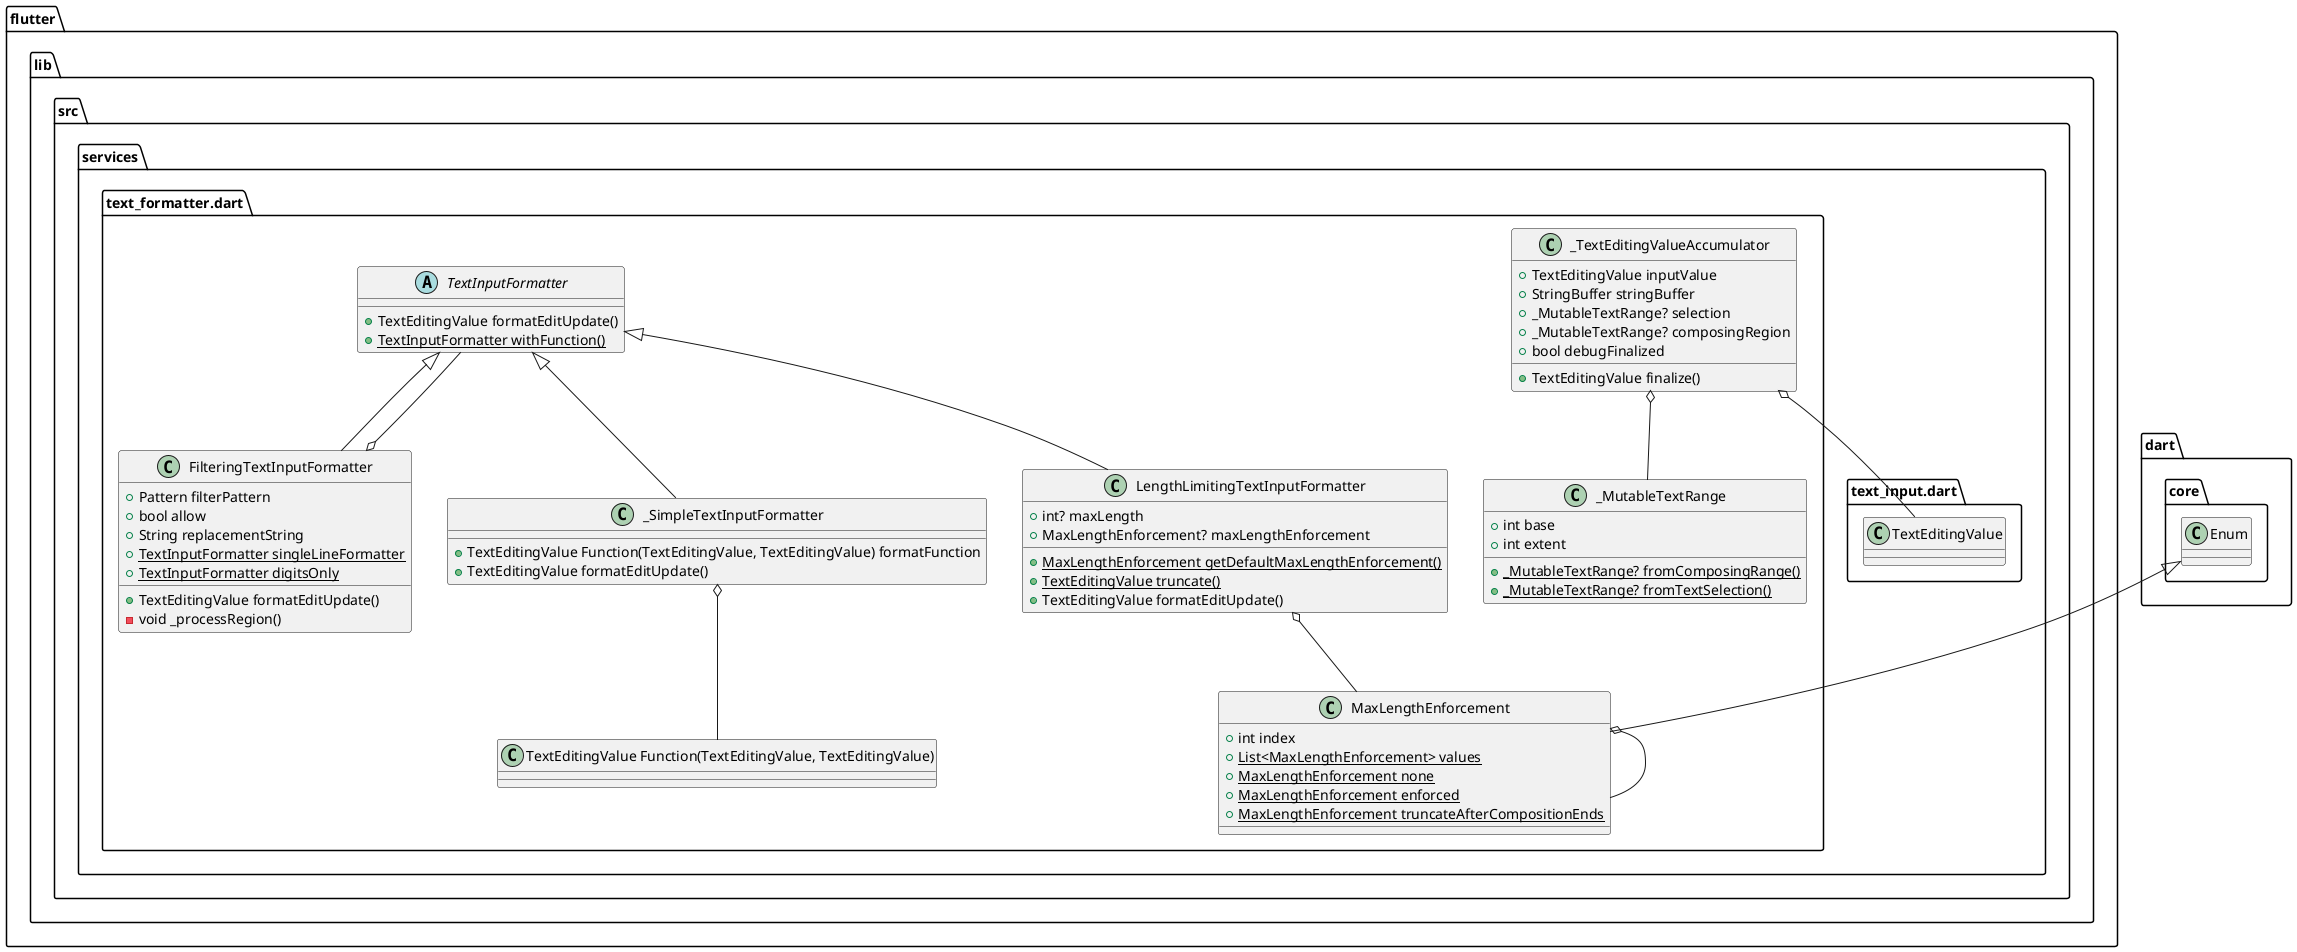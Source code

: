 @startuml
set namespaceSeparator ::

abstract class "flutter::lib::src::services::text_formatter.dart::TextInputFormatter" {
  +TextEditingValue formatEditUpdate()
  {static} +TextInputFormatter withFunction()
}

class "flutter::lib::src::services::text_formatter.dart::_SimpleTextInputFormatter" {
  +TextEditingValue Function(TextEditingValue, TextEditingValue) formatFunction
  +TextEditingValue formatEditUpdate()
}

"flutter::lib::src::services::text_formatter.dart::_SimpleTextInputFormatter" o-- "flutter::lib::src::services::text_formatter.dart::TextEditingValue Function(TextEditingValue, TextEditingValue)"
"flutter::lib::src::services::text_formatter.dart::TextInputFormatter" <|-- "flutter::lib::src::services::text_formatter.dart::_SimpleTextInputFormatter"

class "flutter::lib::src::services::text_formatter.dart::_MutableTextRange" {
  +int base
  +int extent
  {static} +_MutableTextRange? fromComposingRange()
  {static} +_MutableTextRange? fromTextSelection()
}

class "flutter::lib::src::services::text_formatter.dart::_TextEditingValueAccumulator" {
  +TextEditingValue inputValue
  +StringBuffer stringBuffer
  +_MutableTextRange? selection
  +_MutableTextRange? composingRegion
  +bool debugFinalized
  +TextEditingValue finalize()
}

"flutter::lib::src::services::text_formatter.dart::_TextEditingValueAccumulator" o-- "flutter::lib::src::services::text_input.dart::TextEditingValue"
"flutter::lib::src::services::text_formatter.dart::_TextEditingValueAccumulator" o-- "flutter::lib::src::services::text_formatter.dart::_MutableTextRange"

class "flutter::lib::src::services::text_formatter.dart::FilteringTextInputFormatter" {
  +Pattern filterPattern
  +bool allow
  +String replacementString
  {static} +TextInputFormatter singleLineFormatter
  {static} +TextInputFormatter digitsOnly
  +TextEditingValue formatEditUpdate()
  -void _processRegion()
}

"flutter::lib::src::services::text_formatter.dart::FilteringTextInputFormatter" o-- "flutter::lib::src::services::text_formatter.dart::TextInputFormatter"
"flutter::lib::src::services::text_formatter.dart::TextInputFormatter" <|-- "flutter::lib::src::services::text_formatter.dart::FilteringTextInputFormatter"

class "flutter::lib::src::services::text_formatter.dart::LengthLimitingTextInputFormatter" {
  +int? maxLength
  +MaxLengthEnforcement? maxLengthEnforcement
  {static} +MaxLengthEnforcement getDefaultMaxLengthEnforcement()
  {static} +TextEditingValue truncate()
  +TextEditingValue formatEditUpdate()
}

"flutter::lib::src::services::text_formatter.dart::LengthLimitingTextInputFormatter" o-- "flutter::lib::src::services::text_formatter.dart::MaxLengthEnforcement"
"flutter::lib::src::services::text_formatter.dart::TextInputFormatter" <|-- "flutter::lib::src::services::text_formatter.dart::LengthLimitingTextInputFormatter"

class "flutter::lib::src::services::text_formatter.dart::MaxLengthEnforcement" {
  +int index
  {static} +List<MaxLengthEnforcement> values
  {static} +MaxLengthEnforcement none
  {static} +MaxLengthEnforcement enforced
  {static} +MaxLengthEnforcement truncateAfterCompositionEnds
}

"flutter::lib::src::services::text_formatter.dart::MaxLengthEnforcement" o-- "flutter::lib::src::services::text_formatter.dart::MaxLengthEnforcement"
"dart::core::Enum" <|-- "flutter::lib::src::services::text_formatter.dart::MaxLengthEnforcement"


@enduml